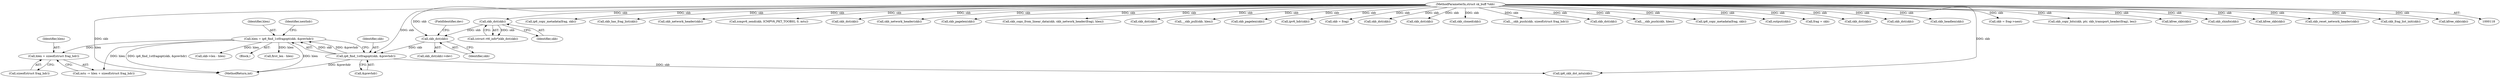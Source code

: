 digraph "0_linux_87c48fa3b4630905f98268dde838ee43626a060c_1@API" {
"1000244" [label="(Call,hlen + sizeof(struct frag_hdr))"];
"1000174" [label="(Call,hlen = ip6_find_1stfragopt(skb, &prevhdr))"];
"1000176" [label="(Call,ip6_find_1stfragopt(skb, &prevhdr))"];
"1000171" [label="(Call,skb_dst(skb))"];
"1000128" [label="(Call,skb_dst(skb))"];
"1000119" [label="(MethodParameterIn,struct sk_buff *skb)"];
"1000528" [label="(Call,ip6_copy_metadata(frag, skb))"];
"1000175" [label="(Identifier,hlen)"];
"1000186" [label="(Call,ip6_skb_dst_mtu(skb))"];
"1000249" [label="(Call,skb_has_frag_list(skb))"];
"1000350" [label="(Call,skb_network_header(skb))"];
"1000208" [label="(Call,icmpv6_send(skb, ICMPV6_PKT_TOOBIG, 0, mtu))"];
"1000181" [label="(Identifier,nexthdr)"];
"1000205" [label="(Call,skb_dst(skb))"];
"1000384" [label="(Call,skb_network_header(skb))"];
"1000176" [label="(Call,ip6_find_1stfragopt(skb, &prevhdr))"];
"1000128" [label="(Call,skb_dst(skb))"];
"1000119" [label="(MethodParameterIn,struct sk_buff *skb)"];
"1000642" [label="(Call,skb->len - hlen)"];
"1000255" [label="(Call,skb_pagelen(skb))"];
"1000759" [label="(Call,skb_copy_from_linear_data(skb, skb_network_header(frag), hlen))"];
"1000216" [label="(Call,skb_dst(skb))"];
"1000367" [label="(Call,__skb_pull(skb, hlen))"];
"1000121" [label="(Block,)"];
"1000177" [label="(Identifier,skb)"];
"1000413" [label="(Call,skb_pagelen(skb))"];
"1000246" [label="(Call,sizeof(struct frag_hdr))"];
"1000244" [label="(Call,hlen + sizeof(struct frag_hdr))"];
"1000430" [label="(Call,ipv6_hdr(skb))"];
"1000552" [label="(Call,skb = frag)"];
"1000863" [label="(Call,skb_dst(skb))"];
"1000701" [label="(Call,skb_dst(skb))"];
"1000271" [label="(Call,skb_cloned(skb))"];
"1000374" [label="(Call,__skb_push(skb, sizeof(struct frag_hdr)))"];
"1000852" [label="(Call,skb_dst(skb))"];
"1000378" [label="(Call,__skb_push(skb, hlen))"];
"1000174" [label="(Call,hlen = ip6_find_1stfragopt(skb, &prevhdr))"];
"1000261" [label="(Call,first_len - hlen)"];
"1000245" [label="(Identifier,hlen)"];
"1000171" [label="(Call,skb_dst(skb))"];
"1000709" [label="(Call,ip6_copy_metadata(frag, skb))"];
"1000173" [label="(FieldIdentifier,dev)"];
"1000533" [label="(Call,output(skb))"];
"1000597" [label="(Call,frag = skb)"];
"1000361" [label="(Call,skb_dst(skb))"];
"1000846" [label="(Call,skb_dst(skb))"];
"1000421" [label="(Call,skb_headlen(skb))"];
"1000242" [label="(Call,mtu -= hlen + sizeof(struct frag_hdr))"];
"1000170" [label="(Call,skb_dst(skb)->dev)"];
"1000126" [label="(Call,(struct rt6_info*)skb_dst(skb))"];
"1000178" [label="(Call,&prevhdr)"];
"1000870" [label="(MethodReturn,int)"];
"1000590" [label="(Call,skb = frag->next)"];
"1000129" [label="(Identifier,skb)"];
"1000792" [label="(Call,skb_copy_bits(skb, ptr, skb_transport_header(frag), len))"];
"1000219" [label="(Call,kfree_skb(skb))"];
"1000338" [label="(Call,skb_shinfo(skb))"];
"1000855" [label="(Call,kfree_skb(skb))"];
"1000381" [label="(Call,skb_reset_network_header(skb))"];
"1000341" [label="(Call,skb_frag_list_init(skb))"];
"1000866" [label="(Call,kfree_skb(skb))"];
"1000172" [label="(Identifier,skb)"];
"1000244" -> "1000242"  [label="AST: "];
"1000244" -> "1000246"  [label="CFG: "];
"1000245" -> "1000244"  [label="AST: "];
"1000246" -> "1000244"  [label="AST: "];
"1000242" -> "1000244"  [label="CFG: "];
"1000174" -> "1000244"  [label="DDG: hlen"];
"1000174" -> "1000121"  [label="AST: "];
"1000174" -> "1000176"  [label="CFG: "];
"1000175" -> "1000174"  [label="AST: "];
"1000176" -> "1000174"  [label="AST: "];
"1000181" -> "1000174"  [label="CFG: "];
"1000174" -> "1000870"  [label="DDG: ip6_find_1stfragopt(skb, &prevhdr)"];
"1000174" -> "1000870"  [label="DDG: hlen"];
"1000176" -> "1000174"  [label="DDG: skb"];
"1000176" -> "1000174"  [label="DDG: &prevhdr"];
"1000174" -> "1000242"  [label="DDG: hlen"];
"1000174" -> "1000261"  [label="DDG: hlen"];
"1000174" -> "1000642"  [label="DDG: hlen"];
"1000176" -> "1000178"  [label="CFG: "];
"1000177" -> "1000176"  [label="AST: "];
"1000178" -> "1000176"  [label="AST: "];
"1000176" -> "1000870"  [label="DDG: &prevhdr"];
"1000171" -> "1000176"  [label="DDG: skb"];
"1000119" -> "1000176"  [label="DDG: skb"];
"1000176" -> "1000186"  [label="DDG: skb"];
"1000171" -> "1000170"  [label="AST: "];
"1000171" -> "1000172"  [label="CFG: "];
"1000172" -> "1000171"  [label="AST: "];
"1000173" -> "1000171"  [label="CFG: "];
"1000128" -> "1000171"  [label="DDG: skb"];
"1000119" -> "1000171"  [label="DDG: skb"];
"1000128" -> "1000126"  [label="AST: "];
"1000128" -> "1000129"  [label="CFG: "];
"1000129" -> "1000128"  [label="AST: "];
"1000126" -> "1000128"  [label="CFG: "];
"1000128" -> "1000126"  [label="DDG: skb"];
"1000119" -> "1000128"  [label="DDG: skb"];
"1000119" -> "1000118"  [label="AST: "];
"1000119" -> "1000870"  [label="DDG: skb"];
"1000119" -> "1000186"  [label="DDG: skb"];
"1000119" -> "1000205"  [label="DDG: skb"];
"1000119" -> "1000208"  [label="DDG: skb"];
"1000119" -> "1000216"  [label="DDG: skb"];
"1000119" -> "1000219"  [label="DDG: skb"];
"1000119" -> "1000249"  [label="DDG: skb"];
"1000119" -> "1000255"  [label="DDG: skb"];
"1000119" -> "1000271"  [label="DDG: skb"];
"1000119" -> "1000338"  [label="DDG: skb"];
"1000119" -> "1000341"  [label="DDG: skb"];
"1000119" -> "1000350"  [label="DDG: skb"];
"1000119" -> "1000361"  [label="DDG: skb"];
"1000119" -> "1000367"  [label="DDG: skb"];
"1000119" -> "1000374"  [label="DDG: skb"];
"1000119" -> "1000378"  [label="DDG: skb"];
"1000119" -> "1000381"  [label="DDG: skb"];
"1000119" -> "1000384"  [label="DDG: skb"];
"1000119" -> "1000413"  [label="DDG: skb"];
"1000119" -> "1000421"  [label="DDG: skb"];
"1000119" -> "1000430"  [label="DDG: skb"];
"1000119" -> "1000528"  [label="DDG: skb"];
"1000119" -> "1000533"  [label="DDG: skb"];
"1000119" -> "1000552"  [label="DDG: skb"];
"1000119" -> "1000590"  [label="DDG: skb"];
"1000119" -> "1000597"  [label="DDG: skb"];
"1000119" -> "1000701"  [label="DDG: skb"];
"1000119" -> "1000709"  [label="DDG: skb"];
"1000119" -> "1000759"  [label="DDG: skb"];
"1000119" -> "1000792"  [label="DDG: skb"];
"1000119" -> "1000846"  [label="DDG: skb"];
"1000119" -> "1000852"  [label="DDG: skb"];
"1000119" -> "1000855"  [label="DDG: skb"];
"1000119" -> "1000863"  [label="DDG: skb"];
"1000119" -> "1000866"  [label="DDG: skb"];
}
